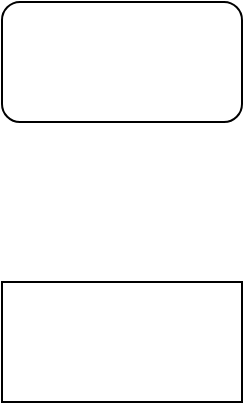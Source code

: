 <mxfile version="21.2.7" type="github">
  <diagram name="第 1 页" id="B39U93lkh4IAyy0syTNY">
    <mxGraphModel dx="1562" dy="865" grid="1" gridSize="10" guides="1" tooltips="1" connect="1" arrows="1" fold="1" page="1" pageScale="1" pageWidth="827" pageHeight="1169" math="0" shadow="0">
      <root>
        <mxCell id="0" />
        <mxCell id="1" parent="0" />
        <mxCell id="Zb80IJXPbhG4xEGnPv9e-1" value="" style="rounded=1;whiteSpace=wrap;html=1;" vertex="1" parent="1">
          <mxGeometry x="230" y="120" width="120" height="60" as="geometry" />
        </mxCell>
        <mxCell id="Zb80IJXPbhG4xEGnPv9e-2" value="" style="rounded=0;whiteSpace=wrap;html=1;" vertex="1" parent="1">
          <mxGeometry x="230" y="260" width="120" height="60" as="geometry" />
        </mxCell>
      </root>
    </mxGraphModel>
  </diagram>
</mxfile>

